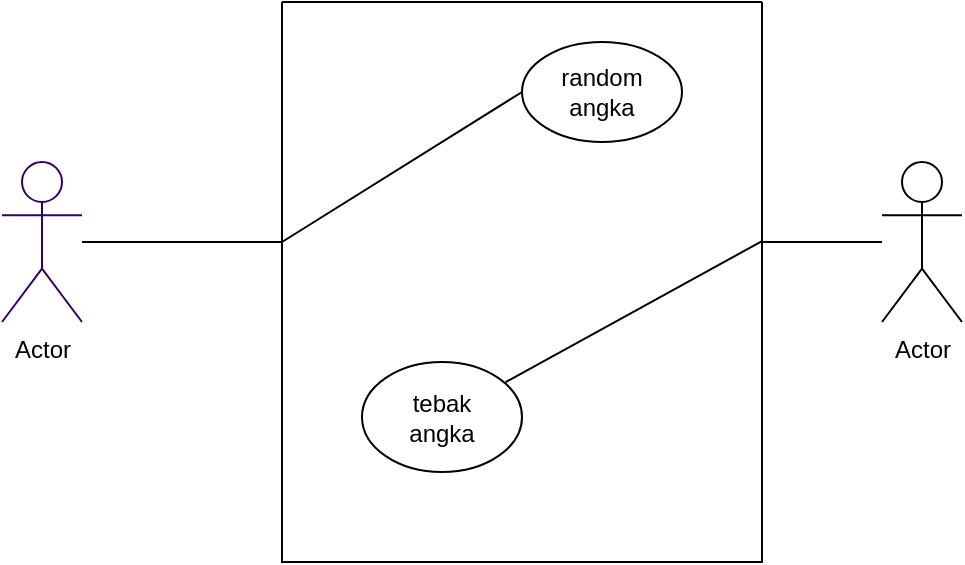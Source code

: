 <mxfile version="21.6.8" type="github">
  <diagram name="Page-1" id="r13IsyH-03H1IxFUfFQ_">
    <mxGraphModel dx="887" dy="348" grid="1" gridSize="10" guides="1" tooltips="1" connect="1" arrows="1" fold="1" page="1" pageScale="1" pageWidth="850" pageHeight="1100" math="0" shadow="0">
      <root>
        <mxCell id="0" />
        <mxCell id="1" parent="0" />
        <mxCell id="au3gpMroSw2Wonm0FTS5-1" value="Actor" style="shape=umlActor;verticalLabelPosition=bottom;verticalAlign=top;html=1;outlineConnect=0;strokeColor=#330066;shadow=0;" vertex="1" parent="1">
          <mxGeometry x="100" y="160" width="40" height="80" as="geometry" />
        </mxCell>
        <mxCell id="au3gpMroSw2Wonm0FTS5-2" value="" style="endArrow=none;html=1;rounded=0;shadow=0;" edge="1" parent="1" source="au3gpMroSw2Wonm0FTS5-1">
          <mxGeometry width="50" height="50" relative="1" as="geometry">
            <mxPoint x="180" y="230" as="sourcePoint" />
            <mxPoint x="240" y="200" as="targetPoint" />
          </mxGeometry>
        </mxCell>
        <mxCell id="au3gpMroSw2Wonm0FTS5-3" value="" style="swimlane;startSize=0;" vertex="1" parent="1">
          <mxGeometry x="240" y="80" width="240" height="280" as="geometry">
            <mxRectangle x="240" y="90" width="50" height="40" as="alternateBounds" />
          </mxGeometry>
        </mxCell>
        <mxCell id="au3gpMroSw2Wonm0FTS5-5" value="&lt;div style=&quot;&quot;&gt;&lt;span style=&quot;background-color: initial;&quot;&gt;random&lt;/span&gt;&lt;/div&gt;&lt;div style=&quot;&quot;&gt;&lt;span style=&quot;background-color: initial;&quot;&gt;angka&lt;/span&gt;&lt;/div&gt;" style="ellipse;whiteSpace=wrap;html=1;align=center;" vertex="1" parent="au3gpMroSw2Wonm0FTS5-3">
          <mxGeometry x="120" y="20" width="80" height="50" as="geometry" />
        </mxCell>
        <mxCell id="au3gpMroSw2Wonm0FTS5-6" value="" style="endArrow=none;html=1;rounded=0;entryX=0;entryY=0.5;entryDx=0;entryDy=0;" edge="1" parent="au3gpMroSw2Wonm0FTS5-3" target="au3gpMroSw2Wonm0FTS5-5">
          <mxGeometry width="50" height="50" relative="1" as="geometry">
            <mxPoint y="120" as="sourcePoint" />
            <mxPoint x="50" y="70" as="targetPoint" />
          </mxGeometry>
        </mxCell>
        <mxCell id="au3gpMroSw2Wonm0FTS5-10" value="tebak&lt;br&gt;angka" style="ellipse;whiteSpace=wrap;html=1;align=center;" vertex="1" parent="au3gpMroSw2Wonm0FTS5-3">
          <mxGeometry x="40" y="180" width="80" height="55" as="geometry" />
        </mxCell>
        <mxCell id="au3gpMroSw2Wonm0FTS5-18" value="" style="endArrow=none;html=1;rounded=0;entryX=1;entryY=0.427;entryDx=0;entryDy=0;entryPerimeter=0;" edge="1" parent="au3gpMroSw2Wonm0FTS5-3" target="au3gpMroSw2Wonm0FTS5-3">
          <mxGeometry width="50" height="50" relative="1" as="geometry">
            <mxPoint x="111.92" y="190" as="sourcePoint" />
            <mxPoint x="240.0" y="112.56" as="targetPoint" />
          </mxGeometry>
        </mxCell>
        <mxCell id="au3gpMroSw2Wonm0FTS5-17" value="" style="endArrow=none;html=1;rounded=0;" edge="1" parent="au3gpMroSw2Wonm0FTS5-3">
          <mxGeometry width="50" height="50" relative="1" as="geometry">
            <mxPoint x="240" y="120" as="sourcePoint" />
            <mxPoint x="300" y="120" as="targetPoint" />
          </mxGeometry>
        </mxCell>
        <mxCell id="au3gpMroSw2Wonm0FTS5-16" value="Actor" style="shape=umlActor;verticalLabelPosition=bottom;verticalAlign=top;html=1;outlineConnect=0;" vertex="1" parent="1">
          <mxGeometry x="540" y="160" width="40" height="80" as="geometry" />
        </mxCell>
      </root>
    </mxGraphModel>
  </diagram>
</mxfile>
